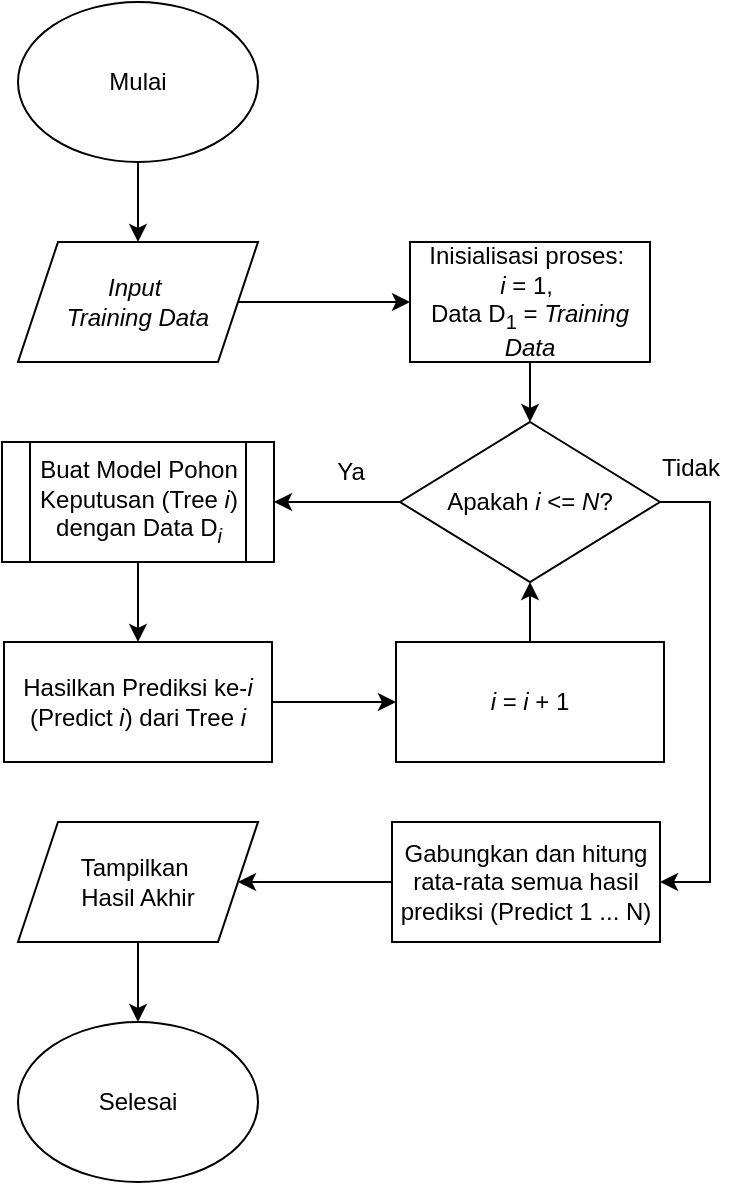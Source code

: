 <mxfile version="27.0.9">
  <diagram name="Page-1" id="AgwP9kO65S-6TZ73FjnZ">
    <mxGraphModel dx="872" dy="529" grid="1" gridSize="10" guides="1" tooltips="1" connect="1" arrows="1" fold="1" page="1" pageScale="1" pageWidth="827" pageHeight="1169" math="0" shadow="0">
      <root>
        <mxCell id="0" />
        <mxCell id="1" parent="0" />
        <mxCell id="PxWUQDTVNrAF5eh4v5Fj-4" value="" style="edgeStyle=orthogonalEdgeStyle;rounded=0;orthogonalLoop=1;jettySize=auto;html=1;" edge="1" parent="1" source="PxWUQDTVNrAF5eh4v5Fj-2" target="PxWUQDTVNrAF5eh4v5Fj-3">
          <mxGeometry relative="1" as="geometry" />
        </mxCell>
        <mxCell id="PxWUQDTVNrAF5eh4v5Fj-2" value="Mulai" style="ellipse;whiteSpace=wrap;html=1;fillColor=none;" vertex="1" parent="1">
          <mxGeometry x="354" y="180" width="120" height="80" as="geometry" />
        </mxCell>
        <mxCell id="PxWUQDTVNrAF5eh4v5Fj-6" value="" style="edgeStyle=orthogonalEdgeStyle;rounded=0;orthogonalLoop=1;jettySize=auto;html=1;" edge="1" parent="1" source="PxWUQDTVNrAF5eh4v5Fj-3" target="PxWUQDTVNrAF5eh4v5Fj-5">
          <mxGeometry relative="1" as="geometry" />
        </mxCell>
        <mxCell id="PxWUQDTVNrAF5eh4v5Fj-3" value="&lt;i&gt;Input&amp;nbsp;&lt;/i&gt;&lt;div&gt;&lt;i&gt;Training Data&lt;/i&gt;&lt;/div&gt;" style="shape=parallelogram;perimeter=parallelogramPerimeter;whiteSpace=wrap;html=1;fixedSize=1;fillColor=none;" vertex="1" parent="1">
          <mxGeometry x="354" y="300" width="120" height="60" as="geometry" />
        </mxCell>
        <mxCell id="PxWUQDTVNrAF5eh4v5Fj-14" value="" style="edgeStyle=orthogonalEdgeStyle;rounded=0;orthogonalLoop=1;jettySize=auto;html=1;" edge="1" parent="1" source="PxWUQDTVNrAF5eh4v5Fj-5" target="PxWUQDTVNrAF5eh4v5Fj-8">
          <mxGeometry relative="1" as="geometry" />
        </mxCell>
        <mxCell id="PxWUQDTVNrAF5eh4v5Fj-5" value="Inisialisasi&amp;nbsp;&lt;span style=&quot;background-color: transparent; color: light-dark(rgb(0, 0, 0), rgb(255, 255, 255));&quot;&gt;proses:&amp;nbsp;&lt;/span&gt;&lt;div&gt;&lt;span style=&quot;background-color: transparent; color: light-dark(rgb(0, 0, 0), rgb(255, 255, 255));&quot;&gt;&lt;i&gt;i&lt;/i&gt; = 1,&amp;nbsp;&lt;/span&gt;&lt;div&gt;Data D&lt;sub&gt;1&lt;/sub&gt; = &lt;i&gt;Training Data&lt;/i&gt;&lt;/div&gt;&lt;/div&gt;" style="rounded=0;whiteSpace=wrap;html=1;fillColor=none;" vertex="1" parent="1">
          <mxGeometry x="550" y="300" width="120" height="60" as="geometry" />
        </mxCell>
        <mxCell id="PxWUQDTVNrAF5eh4v5Fj-11" value="" style="edgeStyle=orthogonalEdgeStyle;rounded=0;orthogonalLoop=1;jettySize=auto;html=1;" edge="1" parent="1" source="PxWUQDTVNrAF5eh4v5Fj-8" target="PxWUQDTVNrAF5eh4v5Fj-10">
          <mxGeometry relative="1" as="geometry" />
        </mxCell>
        <mxCell id="PxWUQDTVNrAF5eh4v5Fj-20" style="edgeStyle=orthogonalEdgeStyle;rounded=0;orthogonalLoop=1;jettySize=auto;html=1;entryX=1;entryY=0.5;entryDx=0;entryDy=0;" edge="1" parent="1" source="PxWUQDTVNrAF5eh4v5Fj-8" target="PxWUQDTVNrAF5eh4v5Fj-19">
          <mxGeometry relative="1" as="geometry">
            <Array as="points">
              <mxPoint x="700" y="430" />
              <mxPoint x="700" y="620" />
            </Array>
          </mxGeometry>
        </mxCell>
        <mxCell id="PxWUQDTVNrAF5eh4v5Fj-8" value="Apakah &lt;i&gt;i&lt;/i&gt; &amp;lt;= &lt;i&gt;N&lt;/i&gt;?" style="rhombus;whiteSpace=wrap;html=1;fillColor=none;" vertex="1" parent="1">
          <mxGeometry x="545" y="390" width="130" height="80" as="geometry" />
        </mxCell>
        <mxCell id="PxWUQDTVNrAF5eh4v5Fj-15" value="" style="edgeStyle=orthogonalEdgeStyle;rounded=0;orthogonalLoop=1;jettySize=auto;html=1;" edge="1" parent="1" source="PxWUQDTVNrAF5eh4v5Fj-10" target="PxWUQDTVNrAF5eh4v5Fj-13">
          <mxGeometry relative="1" as="geometry" />
        </mxCell>
        <mxCell id="PxWUQDTVNrAF5eh4v5Fj-10" value="Buat Model Pohon Keputusan (Tree &lt;i&gt;i&lt;/i&gt;) dengan Data D&lt;sub&gt;&lt;i&gt;i&lt;/i&gt;&lt;/sub&gt;" style="shape=process;whiteSpace=wrap;html=1;backgroundOutline=1;fillColor=none;" vertex="1" parent="1">
          <mxGeometry x="346" y="400" width="136" height="60" as="geometry" />
        </mxCell>
        <mxCell id="PxWUQDTVNrAF5eh4v5Fj-12" value="Ya" style="text;html=1;align=center;verticalAlign=middle;resizable=0;points=[];autosize=1;strokeColor=none;fillColor=none;" vertex="1" parent="1">
          <mxGeometry x="500" y="400" width="40" height="30" as="geometry" />
        </mxCell>
        <mxCell id="PxWUQDTVNrAF5eh4v5Fj-17" value="" style="edgeStyle=orthogonalEdgeStyle;rounded=0;orthogonalLoop=1;jettySize=auto;html=1;" edge="1" parent="1" source="PxWUQDTVNrAF5eh4v5Fj-13" target="PxWUQDTVNrAF5eh4v5Fj-16">
          <mxGeometry relative="1" as="geometry" />
        </mxCell>
        <mxCell id="PxWUQDTVNrAF5eh4v5Fj-13" value="Hasilkan Prediksi ke-&lt;i&gt;i &lt;/i&gt;(Predict &lt;i&gt;i&lt;/i&gt;) dari Tree &lt;i&gt;i&lt;/i&gt;" style="rounded=0;whiteSpace=wrap;html=1;fillColor=none;" vertex="1" parent="1">
          <mxGeometry x="347" y="500" width="134" height="60" as="geometry" />
        </mxCell>
        <mxCell id="PxWUQDTVNrAF5eh4v5Fj-18" value="" style="edgeStyle=orthogonalEdgeStyle;rounded=0;orthogonalLoop=1;jettySize=auto;html=1;" edge="1" parent="1" source="PxWUQDTVNrAF5eh4v5Fj-16" target="PxWUQDTVNrAF5eh4v5Fj-8">
          <mxGeometry relative="1" as="geometry" />
        </mxCell>
        <mxCell id="PxWUQDTVNrAF5eh4v5Fj-16" value="&lt;i&gt;i &lt;/i&gt;= &lt;i&gt;i&lt;/i&gt; + 1" style="rounded=0;whiteSpace=wrap;html=1;fillColor=none;" vertex="1" parent="1">
          <mxGeometry x="543" y="500" width="134" height="60" as="geometry" />
        </mxCell>
        <mxCell id="PxWUQDTVNrAF5eh4v5Fj-23" value="" style="edgeStyle=orthogonalEdgeStyle;rounded=0;orthogonalLoop=1;jettySize=auto;html=1;" edge="1" parent="1" source="PxWUQDTVNrAF5eh4v5Fj-19" target="PxWUQDTVNrAF5eh4v5Fj-22">
          <mxGeometry relative="1" as="geometry" />
        </mxCell>
        <mxCell id="PxWUQDTVNrAF5eh4v5Fj-19" value="Gabungkan dan hitung rata-rata semua hasil prediksi (Predict 1 ... N)" style="rounded=0;whiteSpace=wrap;html=1;fillColor=none;" vertex="1" parent="1">
          <mxGeometry x="541" y="590" width="134" height="60" as="geometry" />
        </mxCell>
        <mxCell id="PxWUQDTVNrAF5eh4v5Fj-21" value="Tidak" style="text;html=1;align=center;verticalAlign=middle;resizable=0;points=[];autosize=1;strokeColor=none;fillColor=none;" vertex="1" parent="1">
          <mxGeometry x="665" y="398" width="50" height="30" as="geometry" />
        </mxCell>
        <mxCell id="PxWUQDTVNrAF5eh4v5Fj-25" value="" style="edgeStyle=orthogonalEdgeStyle;rounded=0;orthogonalLoop=1;jettySize=auto;html=1;" edge="1" parent="1" source="PxWUQDTVNrAF5eh4v5Fj-22" target="PxWUQDTVNrAF5eh4v5Fj-24">
          <mxGeometry relative="1" as="geometry" />
        </mxCell>
        <mxCell id="PxWUQDTVNrAF5eh4v5Fj-22" value="Tampilkan&amp;nbsp;&lt;div&gt;Hasil Akhir&lt;/div&gt;" style="shape=parallelogram;perimeter=parallelogramPerimeter;whiteSpace=wrap;html=1;fixedSize=1;fillColor=none;" vertex="1" parent="1">
          <mxGeometry x="354" y="590" width="120" height="60" as="geometry" />
        </mxCell>
        <mxCell id="PxWUQDTVNrAF5eh4v5Fj-24" value="Selesai" style="ellipse;whiteSpace=wrap;html=1;fillColor=none;" vertex="1" parent="1">
          <mxGeometry x="354" y="690" width="120" height="80" as="geometry" />
        </mxCell>
      </root>
    </mxGraphModel>
  </diagram>
</mxfile>

